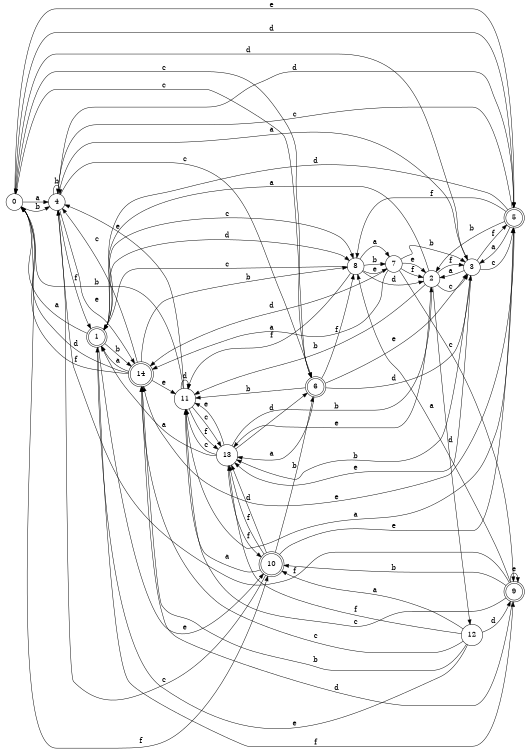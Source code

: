 digraph n12_4 {
__start0 [label="" shape="none"];

rankdir=LR;
size="8,5";

s0 [style="filled", color="black", fillcolor="white" shape="circle", label="0"];
s1 [style="rounded,filled", color="black", fillcolor="white" shape="doublecircle", label="1"];
s2 [style="filled", color="black", fillcolor="white" shape="circle", label="2"];
s3 [style="filled", color="black", fillcolor="white" shape="circle", label="3"];
s4 [style="filled", color="black", fillcolor="white" shape="circle", label="4"];
s5 [style="rounded,filled", color="black", fillcolor="white" shape="doublecircle", label="5"];
s6 [style="rounded,filled", color="black", fillcolor="white" shape="doublecircle", label="6"];
s7 [style="filled", color="black", fillcolor="white" shape="circle", label="7"];
s8 [style="filled", color="black", fillcolor="white" shape="circle", label="8"];
s9 [style="rounded,filled", color="black", fillcolor="white" shape="doublecircle", label="9"];
s10 [style="rounded,filled", color="black", fillcolor="white" shape="doublecircle", label="10"];
s11 [style="filled", color="black", fillcolor="white" shape="circle", label="11"];
s12 [style="filled", color="black", fillcolor="white" shape="circle", label="12"];
s13 [style="filled", color="black", fillcolor="white" shape="circle", label="13"];
s14 [style="rounded,filled", color="black", fillcolor="white" shape="doublecircle", label="14"];
s0 -> s4 [label="a"];
s0 -> s4 [label="b"];
s0 -> s6 [label="c"];
s0 -> s5 [label="d"];
s0 -> s5 [label="e"];
s0 -> s10 [label="f"];
s1 -> s0 [label="a"];
s1 -> s14 [label="b"];
s1 -> s8 [label="c"];
s1 -> s8 [label="d"];
s1 -> s10 [label="e"];
s1 -> s9 [label="f"];
s2 -> s1 [label="a"];
s2 -> s11 [label="b"];
s2 -> s3 [label="c"];
s2 -> s12 [label="d"];
s2 -> s13 [label="e"];
s2 -> s3 [label="f"];
s3 -> s2 [label="a"];
s3 -> s13 [label="b"];
s3 -> s5 [label="c"];
s3 -> s0 [label="d"];
s3 -> s13 [label="e"];
s3 -> s5 [label="f"];
s4 -> s3 [label="a"];
s4 -> s4 [label="b"];
s4 -> s6 [label="c"];
s4 -> s5 [label="d"];
s4 -> s14 [label="e"];
s4 -> s1 [label="f"];
s5 -> s3 [label="a"];
s5 -> s2 [label="b"];
s5 -> s4 [label="c"];
s5 -> s1 [label="d"];
s5 -> s14 [label="e"];
s5 -> s8 [label="f"];
s6 -> s13 [label="a"];
s6 -> s11 [label="b"];
s6 -> s0 [label="c"];
s6 -> s3 [label="d"];
s6 -> s3 [label="e"];
s6 -> s8 [label="f"];
s7 -> s14 [label="a"];
s7 -> s3 [label="b"];
s7 -> s9 [label="c"];
s7 -> s14 [label="d"];
s7 -> s2 [label="e"];
s7 -> s2 [label="f"];
s8 -> s7 [label="a"];
s8 -> s7 [label="b"];
s8 -> s1 [label="c"];
s8 -> s2 [label="d"];
s8 -> s7 [label="e"];
s8 -> s11 [label="f"];
s9 -> s8 [label="a"];
s9 -> s10 [label="b"];
s9 -> s11 [label="c"];
s9 -> s14 [label="d"];
s9 -> s9 [label="e"];
s9 -> s4 [label="f"];
s10 -> s11 [label="a"];
s10 -> s6 [label="b"];
s10 -> s4 [label="c"];
s10 -> s13 [label="d"];
s10 -> s5 [label="e"];
s10 -> s13 [label="f"];
s11 -> s5 [label="a"];
s11 -> s0 [label="b"];
s11 -> s13 [label="c"];
s11 -> s11 [label="d"];
s11 -> s4 [label="e"];
s11 -> s13 [label="f"];
s12 -> s10 [label="a"];
s12 -> s14 [label="b"];
s12 -> s14 [label="c"];
s12 -> s9 [label="d"];
s12 -> s1 [label="e"];
s12 -> s13 [label="f"];
s13 -> s1 [label="a"];
s13 -> s2 [label="b"];
s13 -> s11 [label="c"];
s13 -> s6 [label="d"];
s13 -> s11 [label="e"];
s13 -> s10 [label="f"];
s14 -> s1 [label="a"];
s14 -> s8 [label="b"];
s14 -> s4 [label="c"];
s14 -> s0 [label="d"];
s14 -> s11 [label="e"];
s14 -> s0 [label="f"];

}